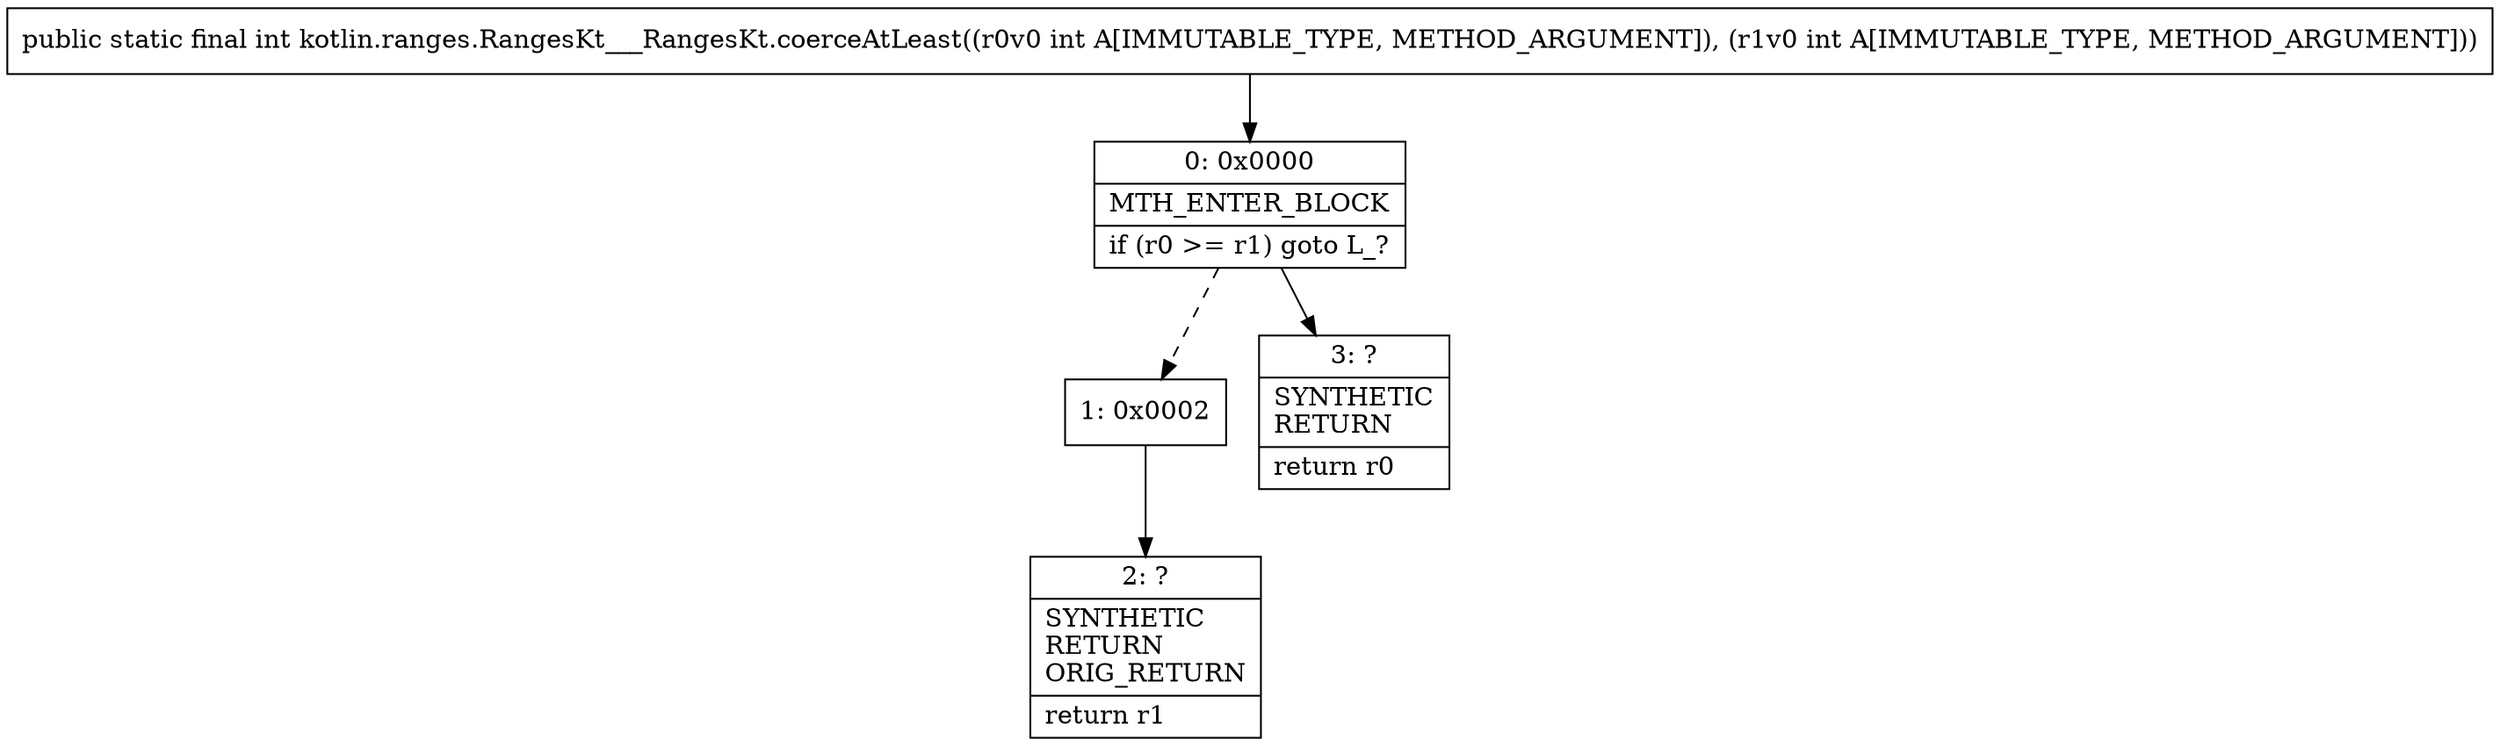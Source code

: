 digraph "CFG forkotlin.ranges.RangesKt___RangesKt.coerceAtLeast(II)I" {
Node_0 [shape=record,label="{0\:\ 0x0000|MTH_ENTER_BLOCK\l|if (r0 \>= r1) goto L_?\l}"];
Node_1 [shape=record,label="{1\:\ 0x0002}"];
Node_2 [shape=record,label="{2\:\ ?|SYNTHETIC\lRETURN\lORIG_RETURN\l|return r1\l}"];
Node_3 [shape=record,label="{3\:\ ?|SYNTHETIC\lRETURN\l|return r0\l}"];
MethodNode[shape=record,label="{public static final int kotlin.ranges.RangesKt___RangesKt.coerceAtLeast((r0v0 int A[IMMUTABLE_TYPE, METHOD_ARGUMENT]), (r1v0 int A[IMMUTABLE_TYPE, METHOD_ARGUMENT])) }"];
MethodNode -> Node_0;
Node_0 -> Node_1[style=dashed];
Node_0 -> Node_3;
Node_1 -> Node_2;
}


